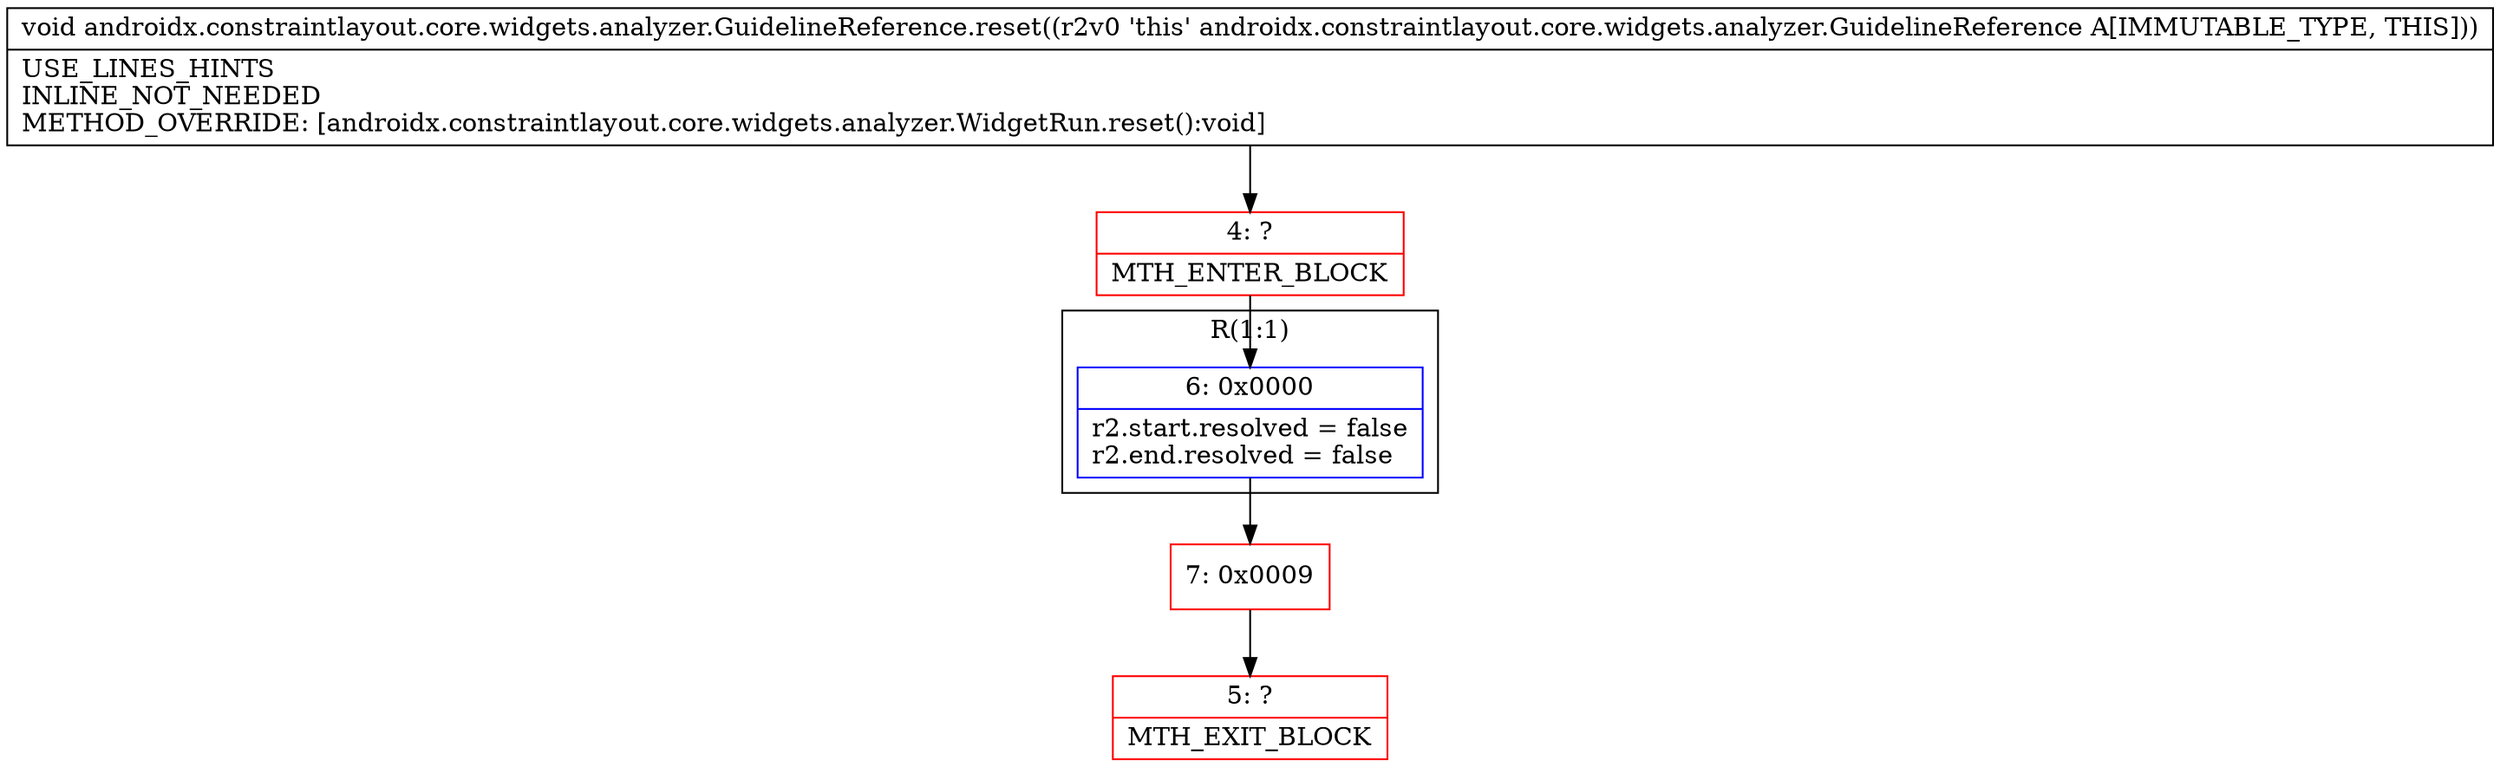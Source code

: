 digraph "CFG forandroidx.constraintlayout.core.widgets.analyzer.GuidelineReference.reset()V" {
subgraph cluster_Region_1730011078 {
label = "R(1:1)";
node [shape=record,color=blue];
Node_6 [shape=record,label="{6\:\ 0x0000|r2.start.resolved = false\lr2.end.resolved = false\l}"];
}
Node_4 [shape=record,color=red,label="{4\:\ ?|MTH_ENTER_BLOCK\l}"];
Node_7 [shape=record,color=red,label="{7\:\ 0x0009}"];
Node_5 [shape=record,color=red,label="{5\:\ ?|MTH_EXIT_BLOCK\l}"];
MethodNode[shape=record,label="{void androidx.constraintlayout.core.widgets.analyzer.GuidelineReference.reset((r2v0 'this' androidx.constraintlayout.core.widgets.analyzer.GuidelineReference A[IMMUTABLE_TYPE, THIS]))  | USE_LINES_HINTS\lINLINE_NOT_NEEDED\lMETHOD_OVERRIDE: [androidx.constraintlayout.core.widgets.analyzer.WidgetRun.reset():void]\l}"];
MethodNode -> Node_4;Node_6 -> Node_7;
Node_4 -> Node_6;
Node_7 -> Node_5;
}

